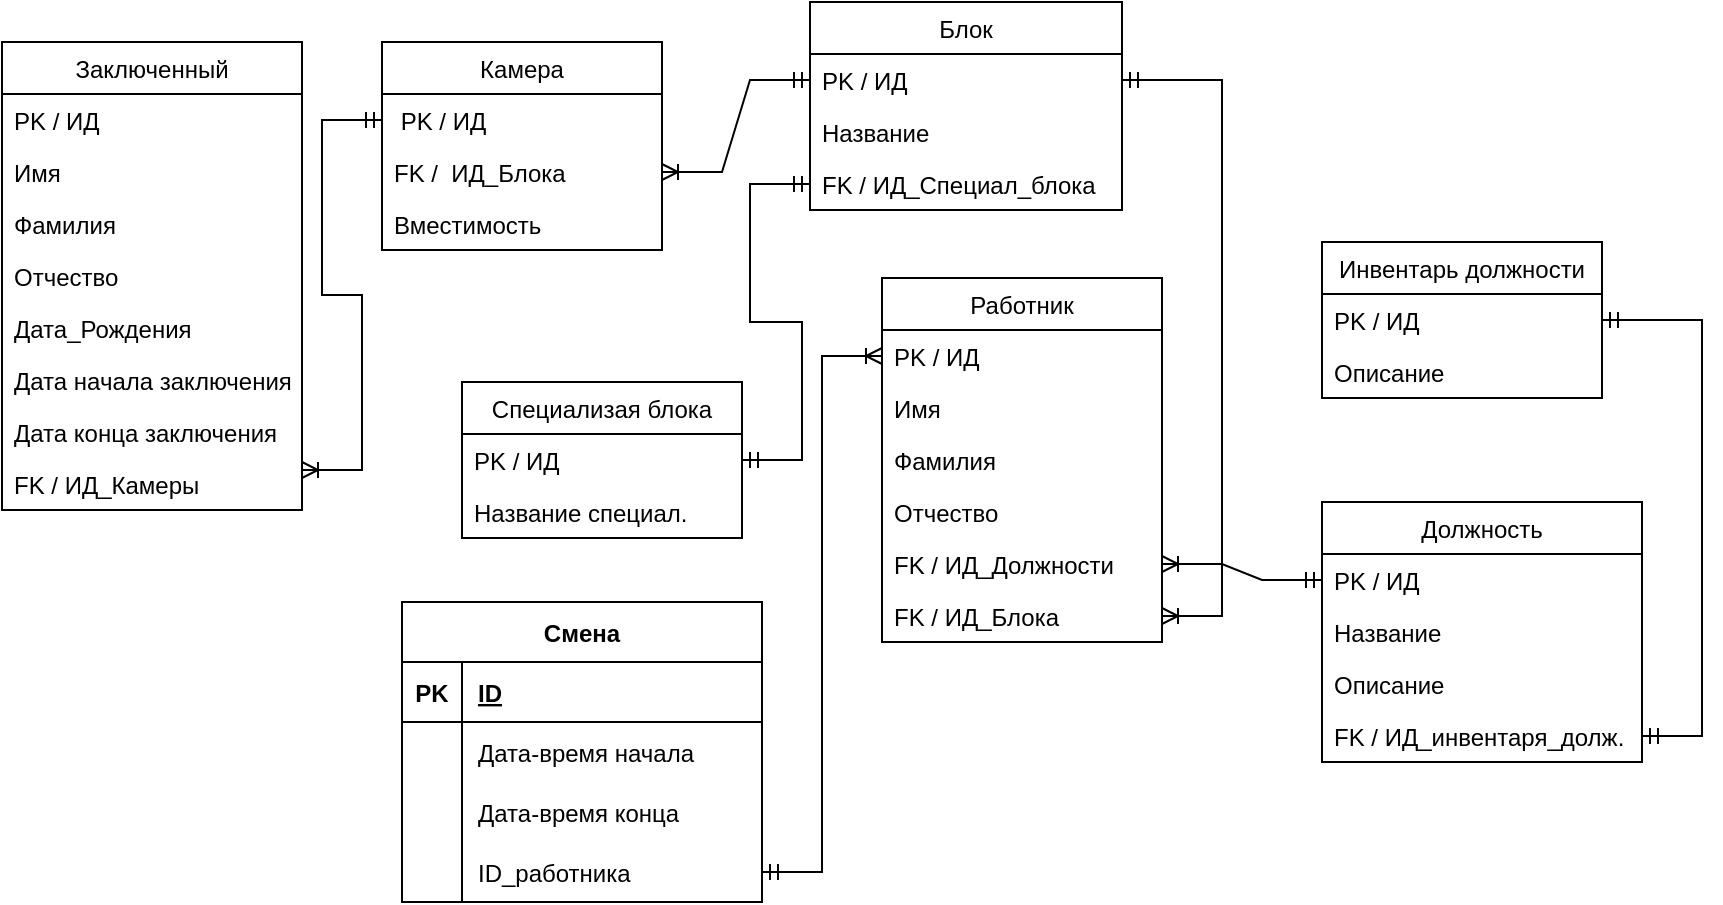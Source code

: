 <mxfile version="20.5.1" type="github">
  <diagram id="WT0sjic8tispdIQErQ8i" name="Страница 1">
    <mxGraphModel dx="1185" dy="635" grid="1" gridSize="10" guides="1" tooltips="1" connect="1" arrows="1" fold="1" page="1" pageScale="1" pageWidth="827" pageHeight="1169" background="none" math="0" shadow="0">
      <root>
        <mxCell id="0" />
        <mxCell id="1" parent="0" />
        <mxCell id="j4HTLfi-MAKwQ2bWXYwf-2" value="Заключенный" style="swimlane;fontStyle=0;childLayout=stackLayout;horizontal=1;startSize=26;fillColor=none;horizontalStack=0;resizeParent=1;resizeParentMax=0;resizeLast=0;collapsible=1;marginBottom=0;" parent="1" vertex="1">
          <mxGeometry x="10" y="40" width="150" height="234" as="geometry" />
        </mxCell>
        <mxCell id="j4HTLfi-MAKwQ2bWXYwf-3" value="PK / ИД" style="text;strokeColor=none;fillColor=none;align=left;verticalAlign=top;spacingLeft=4;spacingRight=4;overflow=hidden;rotatable=0;points=[[0,0.5],[1,0.5]];portConstraint=eastwest;" parent="j4HTLfi-MAKwQ2bWXYwf-2" vertex="1">
          <mxGeometry y="26" width="150" height="26" as="geometry" />
        </mxCell>
        <mxCell id="j4HTLfi-MAKwQ2bWXYwf-4" value="Имя" style="text;strokeColor=none;fillColor=none;align=left;verticalAlign=top;spacingLeft=4;spacingRight=4;overflow=hidden;rotatable=0;points=[[0,0.5],[1,0.5]];portConstraint=eastwest;" parent="j4HTLfi-MAKwQ2bWXYwf-2" vertex="1">
          <mxGeometry y="52" width="150" height="26" as="geometry" />
        </mxCell>
        <mxCell id="j4HTLfi-MAKwQ2bWXYwf-5" value="Фамилия" style="text;strokeColor=none;fillColor=none;align=left;verticalAlign=top;spacingLeft=4;spacingRight=4;overflow=hidden;rotatable=0;points=[[0,0.5],[1,0.5]];portConstraint=eastwest;" parent="j4HTLfi-MAKwQ2bWXYwf-2" vertex="1">
          <mxGeometry y="78" width="150" height="26" as="geometry" />
        </mxCell>
        <mxCell id="KTFpO63f1javB4G6jrA_-49" value="Отчество" style="text;strokeColor=none;fillColor=none;align=left;verticalAlign=top;spacingLeft=4;spacingRight=4;overflow=hidden;rotatable=0;points=[[0,0.5],[1,0.5]];portConstraint=eastwest;" vertex="1" parent="j4HTLfi-MAKwQ2bWXYwf-2">
          <mxGeometry y="104" width="150" height="26" as="geometry" />
        </mxCell>
        <mxCell id="j4HTLfi-MAKwQ2bWXYwf-6" value="Дата_Рождения" style="text;strokeColor=none;fillColor=none;align=left;verticalAlign=top;spacingLeft=4;spacingRight=4;overflow=hidden;rotatable=0;points=[[0,0.5],[1,0.5]];portConstraint=eastwest;" parent="j4HTLfi-MAKwQ2bWXYwf-2" vertex="1">
          <mxGeometry y="130" width="150" height="26" as="geometry" />
        </mxCell>
        <mxCell id="j4HTLfi-MAKwQ2bWXYwf-7" value="Дата начала заключения" style="text;strokeColor=none;fillColor=none;align=left;verticalAlign=top;spacingLeft=4;spacingRight=4;overflow=hidden;rotatable=0;points=[[0,0.5],[1,0.5]];portConstraint=eastwest;" parent="j4HTLfi-MAKwQ2bWXYwf-2" vertex="1">
          <mxGeometry y="156" width="150" height="26" as="geometry" />
        </mxCell>
        <mxCell id="j4HTLfi-MAKwQ2bWXYwf-8" value="Дата конца заключения" style="text;strokeColor=none;fillColor=none;align=left;verticalAlign=top;spacingLeft=4;spacingRight=4;overflow=hidden;rotatable=0;points=[[0,0.5],[1,0.5]];portConstraint=eastwest;" parent="j4HTLfi-MAKwQ2bWXYwf-2" vertex="1">
          <mxGeometry y="182" width="150" height="26" as="geometry" />
        </mxCell>
        <mxCell id="j4HTLfi-MAKwQ2bWXYwf-17" value="FK / ИД_Камеры" style="text;strokeColor=none;fillColor=none;align=left;verticalAlign=top;spacingLeft=4;spacingRight=4;overflow=hidden;rotatable=0;points=[[0,0.5],[1,0.5]];portConstraint=eastwest;" parent="j4HTLfi-MAKwQ2bWXYwf-2" vertex="1">
          <mxGeometry y="208" width="150" height="26" as="geometry" />
        </mxCell>
        <mxCell id="j4HTLfi-MAKwQ2bWXYwf-9" value="Работник" style="swimlane;fontStyle=0;childLayout=stackLayout;horizontal=1;startSize=26;fillColor=none;horizontalStack=0;resizeParent=1;resizeParentMax=0;resizeLast=0;collapsible=1;marginBottom=0;" parent="1" vertex="1">
          <mxGeometry x="450" y="158" width="140" height="182" as="geometry" />
        </mxCell>
        <mxCell id="j4HTLfi-MAKwQ2bWXYwf-10" value="PK / ИД" style="text;strokeColor=none;fillColor=none;align=left;verticalAlign=top;spacingLeft=4;spacingRight=4;overflow=hidden;rotatable=0;points=[[0,0.5],[1,0.5]];portConstraint=eastwest;" parent="j4HTLfi-MAKwQ2bWXYwf-9" vertex="1">
          <mxGeometry y="26" width="140" height="26" as="geometry" />
        </mxCell>
        <mxCell id="KTFpO63f1javB4G6jrA_-6" value="Имя" style="text;strokeColor=none;fillColor=none;align=left;verticalAlign=top;spacingLeft=4;spacingRight=4;overflow=hidden;rotatable=0;points=[[0,0.5],[1,0.5]];portConstraint=eastwest;" vertex="1" parent="j4HTLfi-MAKwQ2bWXYwf-9">
          <mxGeometry y="52" width="140" height="26" as="geometry" />
        </mxCell>
        <mxCell id="KTFpO63f1javB4G6jrA_-24" value="Фамилия" style="text;strokeColor=none;fillColor=none;align=left;verticalAlign=top;spacingLeft=4;spacingRight=4;overflow=hidden;rotatable=0;points=[[0,0.5],[1,0.5]];portConstraint=eastwest;" vertex="1" parent="j4HTLfi-MAKwQ2bWXYwf-9">
          <mxGeometry y="78" width="140" height="26" as="geometry" />
        </mxCell>
        <mxCell id="KTFpO63f1javB4G6jrA_-50" value="Отчество" style="text;strokeColor=none;fillColor=none;align=left;verticalAlign=top;spacingLeft=4;spacingRight=4;overflow=hidden;rotatable=0;points=[[0,0.5],[1,0.5]];portConstraint=eastwest;" vertex="1" parent="j4HTLfi-MAKwQ2bWXYwf-9">
          <mxGeometry y="104" width="140" height="26" as="geometry" />
        </mxCell>
        <mxCell id="KTFpO63f1javB4G6jrA_-26" value="FK / ИД_Должности" style="text;strokeColor=none;fillColor=none;align=left;verticalAlign=top;spacingLeft=4;spacingRight=4;overflow=hidden;rotatable=0;points=[[0,0.5],[1,0.5]];portConstraint=eastwest;" vertex="1" parent="j4HTLfi-MAKwQ2bWXYwf-9">
          <mxGeometry y="130" width="140" height="26" as="geometry" />
        </mxCell>
        <mxCell id="KTFpO63f1javB4G6jrA_-42" value="FK / ИД_Блока" style="text;strokeColor=none;fillColor=none;align=left;verticalAlign=top;spacingLeft=4;spacingRight=4;overflow=hidden;rotatable=0;points=[[0,0.5],[1,0.5]];portConstraint=eastwest;" vertex="1" parent="j4HTLfi-MAKwQ2bWXYwf-9">
          <mxGeometry y="156" width="140" height="26" as="geometry" />
        </mxCell>
        <mxCell id="KTFpO63f1javB4G6jrA_-1" value="Камера" style="swimlane;fontStyle=0;childLayout=stackLayout;horizontal=1;startSize=26;fillColor=none;horizontalStack=0;resizeParent=1;resizeParentMax=0;resizeLast=0;collapsible=1;marginBottom=0;" vertex="1" parent="1">
          <mxGeometry x="200" y="40" width="140" height="104" as="geometry" />
        </mxCell>
        <mxCell id="KTFpO63f1javB4G6jrA_-2" value=" PK / ИД" style="text;strokeColor=none;fillColor=none;align=left;verticalAlign=top;spacingLeft=4;spacingRight=4;overflow=hidden;rotatable=0;points=[[0,0.5],[1,0.5]];portConstraint=eastwest;" vertex="1" parent="KTFpO63f1javB4G6jrA_-1">
          <mxGeometry y="26" width="140" height="26" as="geometry" />
        </mxCell>
        <mxCell id="KTFpO63f1javB4G6jrA_-3" value="FK /  ИД_Блока" style="text;strokeColor=none;fillColor=none;align=left;verticalAlign=top;spacingLeft=4;spacingRight=4;overflow=hidden;rotatable=0;points=[[0,0.5],[1,0.5]];portConstraint=eastwest;" vertex="1" parent="KTFpO63f1javB4G6jrA_-1">
          <mxGeometry y="52" width="140" height="26" as="geometry" />
        </mxCell>
        <mxCell id="KTFpO63f1javB4G6jrA_-5" value="Вместимость" style="text;strokeColor=none;fillColor=none;align=left;verticalAlign=top;spacingLeft=4;spacingRight=4;overflow=hidden;rotatable=0;points=[[0,0.5],[1,0.5]];portConstraint=eastwest;" vertex="1" parent="KTFpO63f1javB4G6jrA_-1">
          <mxGeometry y="78" width="140" height="26" as="geometry" />
        </mxCell>
        <mxCell id="KTFpO63f1javB4G6jrA_-13" value="Специализая блока" style="swimlane;fontStyle=0;childLayout=stackLayout;horizontal=1;startSize=26;fillColor=none;horizontalStack=0;resizeParent=1;resizeParentMax=0;resizeLast=0;collapsible=1;marginBottom=0;" vertex="1" parent="1">
          <mxGeometry x="240" y="210" width="140" height="78" as="geometry" />
        </mxCell>
        <mxCell id="KTFpO63f1javB4G6jrA_-14" value="PK / ИД" style="text;strokeColor=none;fillColor=none;align=left;verticalAlign=top;spacingLeft=4;spacingRight=4;overflow=hidden;rotatable=0;points=[[0,0.5],[1,0.5]];portConstraint=eastwest;" vertex="1" parent="KTFpO63f1javB4G6jrA_-13">
          <mxGeometry y="26" width="140" height="26" as="geometry" />
        </mxCell>
        <mxCell id="KTFpO63f1javB4G6jrA_-15" value="Название специал." style="text;strokeColor=none;fillColor=none;align=left;verticalAlign=top;spacingLeft=4;spacingRight=4;overflow=hidden;rotatable=0;points=[[0,0.5],[1,0.5]];portConstraint=eastwest;" vertex="1" parent="KTFpO63f1javB4G6jrA_-13">
          <mxGeometry y="52" width="140" height="26" as="geometry" />
        </mxCell>
        <mxCell id="KTFpO63f1javB4G6jrA_-17" value="Блок" style="swimlane;fontStyle=0;childLayout=stackLayout;horizontal=1;startSize=26;fillColor=none;horizontalStack=0;resizeParent=1;resizeParentMax=0;resizeLast=0;collapsible=1;marginBottom=0;" vertex="1" parent="1">
          <mxGeometry x="414" y="20" width="156" height="104" as="geometry" />
        </mxCell>
        <mxCell id="KTFpO63f1javB4G6jrA_-18" value="PK / ИД" style="text;strokeColor=none;fillColor=none;align=left;verticalAlign=top;spacingLeft=4;spacingRight=4;overflow=hidden;rotatable=0;points=[[0,0.5],[1,0.5]];portConstraint=eastwest;" vertex="1" parent="KTFpO63f1javB4G6jrA_-17">
          <mxGeometry y="26" width="156" height="26" as="geometry" />
        </mxCell>
        <mxCell id="KTFpO63f1javB4G6jrA_-19" value="Название" style="text;strokeColor=none;fillColor=none;align=left;verticalAlign=top;spacingLeft=4;spacingRight=4;overflow=hidden;rotatable=0;points=[[0,0.5],[1,0.5]];portConstraint=eastwest;" vertex="1" parent="KTFpO63f1javB4G6jrA_-17">
          <mxGeometry y="52" width="156" height="26" as="geometry" />
        </mxCell>
        <mxCell id="KTFpO63f1javB4G6jrA_-20" value="FK / ИД_Специал_блока" style="text;strokeColor=none;fillColor=none;align=left;verticalAlign=top;spacingLeft=4;spacingRight=4;overflow=hidden;rotatable=0;points=[[0,0.5],[1,0.5]];portConstraint=eastwest;" vertex="1" parent="KTFpO63f1javB4G6jrA_-17">
          <mxGeometry y="78" width="156" height="26" as="geometry" />
        </mxCell>
        <mxCell id="KTFpO63f1javB4G6jrA_-27" value="Должность" style="swimlane;fontStyle=0;childLayout=stackLayout;horizontal=1;startSize=26;fillColor=none;horizontalStack=0;resizeParent=1;resizeParentMax=0;resizeLast=0;collapsible=1;marginBottom=0;" vertex="1" parent="1">
          <mxGeometry x="670" y="270" width="160" height="130" as="geometry" />
        </mxCell>
        <mxCell id="KTFpO63f1javB4G6jrA_-28" value="PK / ИД" style="text;strokeColor=none;fillColor=none;align=left;verticalAlign=top;spacingLeft=4;spacingRight=4;overflow=hidden;rotatable=0;points=[[0,0.5],[1,0.5]];portConstraint=eastwest;" vertex="1" parent="KTFpO63f1javB4G6jrA_-27">
          <mxGeometry y="26" width="160" height="26" as="geometry" />
        </mxCell>
        <mxCell id="KTFpO63f1javB4G6jrA_-29" value="Название" style="text;strokeColor=none;fillColor=none;align=left;verticalAlign=top;spacingLeft=4;spacingRight=4;overflow=hidden;rotatable=0;points=[[0,0.5],[1,0.5]];portConstraint=eastwest;" vertex="1" parent="KTFpO63f1javB4G6jrA_-27">
          <mxGeometry y="52" width="160" height="26" as="geometry" />
        </mxCell>
        <mxCell id="KTFpO63f1javB4G6jrA_-30" value="Описание" style="text;strokeColor=none;fillColor=none;align=left;verticalAlign=top;spacingLeft=4;spacingRight=4;overflow=hidden;rotatable=0;points=[[0,0.5],[1,0.5]];portConstraint=eastwest;" vertex="1" parent="KTFpO63f1javB4G6jrA_-27">
          <mxGeometry y="78" width="160" height="26" as="geometry" />
        </mxCell>
        <mxCell id="KTFpO63f1javB4G6jrA_-31" value="FK / ИД_инвентаря_долж." style="text;strokeColor=none;fillColor=none;align=left;verticalAlign=top;spacingLeft=4;spacingRight=4;overflow=hidden;rotatable=0;points=[[0,0.5],[1,0.5]];portConstraint=eastwest;" vertex="1" parent="KTFpO63f1javB4G6jrA_-27">
          <mxGeometry y="104" width="160" height="26" as="geometry" />
        </mxCell>
        <mxCell id="KTFpO63f1javB4G6jrA_-32" value="Инвентарь должности" style="swimlane;fontStyle=0;childLayout=stackLayout;horizontal=1;startSize=26;fillColor=none;horizontalStack=0;resizeParent=1;resizeParentMax=0;resizeLast=0;collapsible=1;marginBottom=0;" vertex="1" parent="1">
          <mxGeometry x="670" y="140" width="140" height="78" as="geometry" />
        </mxCell>
        <mxCell id="KTFpO63f1javB4G6jrA_-33" value="PK / ИД" style="text;strokeColor=none;fillColor=none;align=left;verticalAlign=top;spacingLeft=4;spacingRight=4;overflow=hidden;rotatable=0;points=[[0,0.5],[1,0.5]];portConstraint=eastwest;" vertex="1" parent="KTFpO63f1javB4G6jrA_-32">
          <mxGeometry y="26" width="140" height="26" as="geometry" />
        </mxCell>
        <mxCell id="KTFpO63f1javB4G6jrA_-34" value="Описание" style="text;strokeColor=none;fillColor=none;align=left;verticalAlign=top;spacingLeft=4;spacingRight=4;overflow=hidden;rotatable=0;points=[[0,0.5],[1,0.5]];portConstraint=eastwest;" vertex="1" parent="KTFpO63f1javB4G6jrA_-32">
          <mxGeometry y="52" width="140" height="26" as="geometry" />
        </mxCell>
        <mxCell id="KTFpO63f1javB4G6jrA_-39" value="" style="edgeStyle=entityRelationEdgeStyle;fontSize=12;html=1;endArrow=ERmandOne;startArrow=ERmandOne;rounded=0;entryX=1;entryY=0.5;entryDx=0;entryDy=0;" edge="1" parent="1" source="KTFpO63f1javB4G6jrA_-20" target="KTFpO63f1javB4G6jrA_-14">
          <mxGeometry width="100" height="100" relative="1" as="geometry">
            <mxPoint x="300" y="420" as="sourcePoint" />
            <mxPoint x="400" y="320" as="targetPoint" />
          </mxGeometry>
        </mxCell>
        <mxCell id="KTFpO63f1javB4G6jrA_-41" value="" style="edgeStyle=entityRelationEdgeStyle;fontSize=12;html=1;endArrow=ERmandOne;startArrow=ERmandOne;rounded=0;" edge="1" parent="1" source="KTFpO63f1javB4G6jrA_-33" target="KTFpO63f1javB4G6jrA_-31">
          <mxGeometry width="100" height="100" relative="1" as="geometry">
            <mxPoint x="690" y="360" as="sourcePoint" />
            <mxPoint x="790" y="260" as="targetPoint" />
          </mxGeometry>
        </mxCell>
        <mxCell id="KTFpO63f1javB4G6jrA_-52" value="" style="edgeStyle=entityRelationEdgeStyle;fontSize=12;html=1;endArrow=ERoneToMany;startArrow=ERmandOne;rounded=0;entryX=1;entryY=0.5;entryDx=0;entryDy=0;exitX=0;exitY=0.5;exitDx=0;exitDy=0;" edge="1" parent="1" source="KTFpO63f1javB4G6jrA_-18" target="KTFpO63f1javB4G6jrA_-3">
          <mxGeometry width="100" height="100" relative="1" as="geometry">
            <mxPoint x="410" y="60" as="sourcePoint" />
            <mxPoint x="510" y="-40" as="targetPoint" />
          </mxGeometry>
        </mxCell>
        <mxCell id="KTFpO63f1javB4G6jrA_-54" value="" style="edgeStyle=entityRelationEdgeStyle;fontSize=12;html=1;endArrow=ERoneToMany;startArrow=ERmandOne;rounded=0;" edge="1" parent="1" source="KTFpO63f1javB4G6jrA_-28" target="KTFpO63f1javB4G6jrA_-26">
          <mxGeometry width="100" height="100" relative="1" as="geometry">
            <mxPoint x="724" y="370" as="sourcePoint" />
            <mxPoint x="650" y="416" as="targetPoint" />
          </mxGeometry>
        </mxCell>
        <mxCell id="KTFpO63f1javB4G6jrA_-55" value="" style="edgeStyle=entityRelationEdgeStyle;fontSize=12;html=1;endArrow=ERoneToMany;startArrow=ERmandOne;rounded=0;" edge="1" parent="1" source="KTFpO63f1javB4G6jrA_-18" target="KTFpO63f1javB4G6jrA_-42">
          <mxGeometry width="100" height="100" relative="1" as="geometry">
            <mxPoint x="750" y="288" as="sourcePoint" />
            <mxPoint x="670" y="530.0" as="targetPoint" />
          </mxGeometry>
        </mxCell>
        <mxCell id="KTFpO63f1javB4G6jrA_-56" value="" style="edgeStyle=entityRelationEdgeStyle;fontSize=12;html=1;endArrow=ERoneToMany;startArrow=ERmandOne;rounded=0;entryX=1;entryY=0.231;entryDx=0;entryDy=0;exitX=0;exitY=0.5;exitDx=0;exitDy=0;entryPerimeter=0;" edge="1" parent="1" source="KTFpO63f1javB4G6jrA_-2" target="j4HTLfi-MAKwQ2bWXYwf-17">
          <mxGeometry width="100" height="100" relative="1" as="geometry">
            <mxPoint x="234" y="330" as="sourcePoint" />
            <mxPoint x="160" y="376" as="targetPoint" />
          </mxGeometry>
        </mxCell>
        <mxCell id="KTFpO63f1javB4G6jrA_-57" value="Смена" style="shape=table;startSize=30;container=1;collapsible=1;childLayout=tableLayout;fixedRows=1;rowLines=0;fontStyle=1;align=center;resizeLast=1;" vertex="1" parent="1">
          <mxGeometry x="210" y="320" width="180" height="150" as="geometry" />
        </mxCell>
        <mxCell id="KTFpO63f1javB4G6jrA_-58" value="" style="shape=tableRow;horizontal=0;startSize=0;swimlaneHead=0;swimlaneBody=0;fillColor=none;collapsible=0;dropTarget=0;points=[[0,0.5],[1,0.5]];portConstraint=eastwest;top=0;left=0;right=0;bottom=1;" vertex="1" parent="KTFpO63f1javB4G6jrA_-57">
          <mxGeometry y="30" width="180" height="30" as="geometry" />
        </mxCell>
        <mxCell id="KTFpO63f1javB4G6jrA_-59" value="PK" style="shape=partialRectangle;connectable=0;fillColor=none;top=0;left=0;bottom=0;right=0;fontStyle=1;overflow=hidden;" vertex="1" parent="KTFpO63f1javB4G6jrA_-58">
          <mxGeometry width="30" height="30" as="geometry">
            <mxRectangle width="30" height="30" as="alternateBounds" />
          </mxGeometry>
        </mxCell>
        <mxCell id="KTFpO63f1javB4G6jrA_-60" value="ID" style="shape=partialRectangle;connectable=0;fillColor=none;top=0;left=0;bottom=0;right=0;align=left;spacingLeft=6;fontStyle=5;overflow=hidden;" vertex="1" parent="KTFpO63f1javB4G6jrA_-58">
          <mxGeometry x="30" width="150" height="30" as="geometry">
            <mxRectangle width="150" height="30" as="alternateBounds" />
          </mxGeometry>
        </mxCell>
        <mxCell id="KTFpO63f1javB4G6jrA_-61" value="" style="shape=tableRow;horizontal=0;startSize=0;swimlaneHead=0;swimlaneBody=0;fillColor=none;collapsible=0;dropTarget=0;points=[[0,0.5],[1,0.5]];portConstraint=eastwest;top=0;left=0;right=0;bottom=0;" vertex="1" parent="KTFpO63f1javB4G6jrA_-57">
          <mxGeometry y="60" width="180" height="30" as="geometry" />
        </mxCell>
        <mxCell id="KTFpO63f1javB4G6jrA_-62" value="" style="shape=partialRectangle;connectable=0;fillColor=none;top=0;left=0;bottom=0;right=0;editable=1;overflow=hidden;" vertex="1" parent="KTFpO63f1javB4G6jrA_-61">
          <mxGeometry width="30" height="30" as="geometry">
            <mxRectangle width="30" height="30" as="alternateBounds" />
          </mxGeometry>
        </mxCell>
        <mxCell id="KTFpO63f1javB4G6jrA_-63" value="Дата-время начала" style="shape=partialRectangle;connectable=0;fillColor=none;top=0;left=0;bottom=0;right=0;align=left;spacingLeft=6;overflow=hidden;" vertex="1" parent="KTFpO63f1javB4G6jrA_-61">
          <mxGeometry x="30" width="150" height="30" as="geometry">
            <mxRectangle width="150" height="30" as="alternateBounds" />
          </mxGeometry>
        </mxCell>
        <mxCell id="KTFpO63f1javB4G6jrA_-64" value="" style="shape=tableRow;horizontal=0;startSize=0;swimlaneHead=0;swimlaneBody=0;fillColor=none;collapsible=0;dropTarget=0;points=[[0,0.5],[1,0.5]];portConstraint=eastwest;top=0;left=0;right=0;bottom=0;" vertex="1" parent="KTFpO63f1javB4G6jrA_-57">
          <mxGeometry y="90" width="180" height="30" as="geometry" />
        </mxCell>
        <mxCell id="KTFpO63f1javB4G6jrA_-65" value="" style="shape=partialRectangle;connectable=0;fillColor=none;top=0;left=0;bottom=0;right=0;editable=1;overflow=hidden;" vertex="1" parent="KTFpO63f1javB4G6jrA_-64">
          <mxGeometry width="30" height="30" as="geometry">
            <mxRectangle width="30" height="30" as="alternateBounds" />
          </mxGeometry>
        </mxCell>
        <mxCell id="KTFpO63f1javB4G6jrA_-66" value="Дата-время конца" style="shape=partialRectangle;connectable=0;fillColor=none;top=0;left=0;bottom=0;right=0;align=left;spacingLeft=6;overflow=hidden;" vertex="1" parent="KTFpO63f1javB4G6jrA_-64">
          <mxGeometry x="30" width="150" height="30" as="geometry">
            <mxRectangle width="150" height="30" as="alternateBounds" />
          </mxGeometry>
        </mxCell>
        <mxCell id="KTFpO63f1javB4G6jrA_-67" value="" style="shape=tableRow;horizontal=0;startSize=0;swimlaneHead=0;swimlaneBody=0;fillColor=none;collapsible=0;dropTarget=0;points=[[0,0.5],[1,0.5]];portConstraint=eastwest;top=0;left=0;right=0;bottom=0;" vertex="1" parent="KTFpO63f1javB4G6jrA_-57">
          <mxGeometry y="120" width="180" height="30" as="geometry" />
        </mxCell>
        <mxCell id="KTFpO63f1javB4G6jrA_-68" value="" style="shape=partialRectangle;connectable=0;fillColor=none;top=0;left=0;bottom=0;right=0;editable=1;overflow=hidden;" vertex="1" parent="KTFpO63f1javB4G6jrA_-67">
          <mxGeometry width="30" height="30" as="geometry">
            <mxRectangle width="30" height="30" as="alternateBounds" />
          </mxGeometry>
        </mxCell>
        <mxCell id="KTFpO63f1javB4G6jrA_-69" value="ID_работника" style="shape=partialRectangle;connectable=0;fillColor=none;top=0;left=0;bottom=0;right=0;align=left;spacingLeft=6;overflow=hidden;" vertex="1" parent="KTFpO63f1javB4G6jrA_-67">
          <mxGeometry x="30" width="150" height="30" as="geometry">
            <mxRectangle width="150" height="30" as="alternateBounds" />
          </mxGeometry>
        </mxCell>
        <mxCell id="KTFpO63f1javB4G6jrA_-70" value="" style="edgeStyle=entityRelationEdgeStyle;fontSize=12;html=1;endArrow=ERoneToMany;startArrow=ERmandOne;rounded=0;entryX=0;entryY=0.5;entryDx=0;entryDy=0;" edge="1" parent="1" source="KTFpO63f1javB4G6jrA_-67" target="j4HTLfi-MAKwQ2bWXYwf-10">
          <mxGeometry width="100" height="100" relative="1" as="geometry">
            <mxPoint x="400" y="470.833" as="sourcePoint" />
            <mxPoint x="480" y="420.0" as="targetPoint" />
          </mxGeometry>
        </mxCell>
      </root>
    </mxGraphModel>
  </diagram>
</mxfile>
